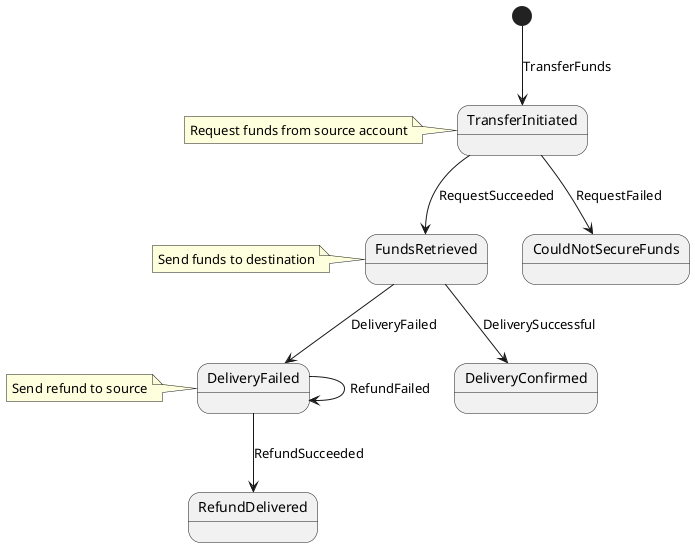 @startuml
!pragma teoz true

[*] --> TransferInitiated : TransferFunds
note left of TransferInitiated
  Request funds from source account
end note
TransferInitiated --> CouldNotSecureFunds : RequestFailed
TransferInitiated --> FundsRetrieved : RequestSucceeded
note left of FundsRetrieved
  Send funds to destination
end note
FundsRetrieved --> DeliveryConfirmed : DeliverySuccessful
FundsRetrieved --> DeliveryFailed : DeliveryFailed
note left of DeliveryFailed
  Send refund to source
end note
DeliveryFailed --> DeliveryFailed : RefundFailed
DeliveryFailed --> RefundDelivered : RefundSucceeded

@enduml